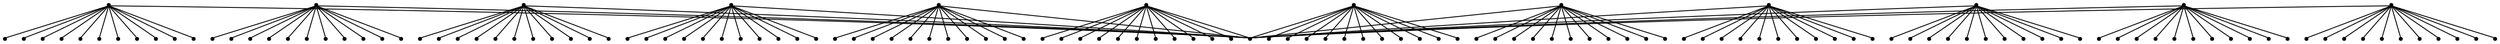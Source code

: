 graph {
  node [shape=point,comment="{\"directed\":false,\"doi\":\"10.1007/978-3-030-92931-2_11\",\"figure\":\"4 (1)\"}"]

  v0 [pos="1423.5934907929804,422.26665274579966"]
  v1 [pos="1412.4291451209242,380.61064519371394"]
  v2 [pos="1393.0968671955723,391.77459968878725"]
  v3 [pos="1465.2500088732063,411.10676785958265"]
  v4 [pos="1434.7577092882013,380.61471480257023"]
  v5 [pos="1381.9284518647833,411.10676785958265"]
  v6 [pos="1412.4291451209242,463.92698425729526"]
  v7 [pos="1434.7535124526335,463.92698425729526"]
  v8 [pos="1454.0899872135535,452.7670993710782"]
  v9 [pos="1454.0899872135535,391.77459968878725"]
  v10 [pos="1393.0968671955723,452.7670993710782"]
  v11 [pos="1465.2542057087744,433.4308615914266"]
  v12 [pos="1226.4537531787264,475.09119310292215"]
  v13 [pos="1423.5934907929804,527.9114095006348"]
  v14 [pos="1434.7535124526335,569.5717410121304"]
  v15 [pos="1393.0968671955723,497.4152868347661"]
  v16 [pos="1465.2500088732063,516.7512702638642"]
  v17 [pos="1465.2542057087744,539.0712943868518"]
  v18 [pos="1454.0899872135535,558.4075321665034"]
  v19 [pos="1381.9284518647833,539.0756183462616"]
  v20 [pos="1434.7577092882013,486.25514759799546"]
  v21 [pos="1412.4291451209242,569.5717410121304"]
  v22 [pos="1454.0899872135535,497.4152868347661"]
  v23 [pos="1412.4291451209242,486.2551475979955"]
  v24 [pos="1393.0968671955723,558.4075321665034"]
  v25 [pos="1370.7683030282951,330.7739607887838"]
  v26 [pos="1412.4333419564923,319.6140759025667"]
  v27 [pos="1381.9326487003514,289.1220228455544"]
  v28 [pos="1359.608281368642,372.43429230027937"]
  v29 [pos="1340.2718066077223,300.2820349070482"]
  v30 [pos="1329.111657771234,341.94223924326707"]
  v31 [pos="1401.268996284436,361.27440741406235"]
  v32 [pos="1401.2649266257033,300.2778381229151"]
  v33 [pos="1359.6082813686423,289.1179532366981"]
  v34 [pos="1381.9326487003514,372.43429230027925"]
  v35 [pos="1329.111657771234,319.6140759025667"]
  v36 [pos="1412.4333419564923,341.94223924326707"]
  v37 [pos="1370.7642333695624,619.4041014576507"]
  v38 [pos="1329.1075881125012,608.24396222088"]
  v39 [pos="1381.9284518647833,661.0601090097364"]
  v40 [pos="1340.2676097721542,649.9042937323757"]
  v41 [pos="1412.4291451209242,630.5680559527241"]
  v42 [pos="1401.2649266257033,649.9042937323757"]
  v43 [pos="1329.103391276933,630.5680559527241"]
  v44 [pos="1381.9284518647833,577.7478395550113"]
  v45 [pos="1359.604084533074,661.0641786185927"]
  v46 [pos="1412.429145120924,608.24396222088"]
  v47 [pos="1359.6040845330742,577.743769946155"]
  v48 [pos="1401.2649266257033,588.9077244412284"]
  v49 [pos="1279.2788137665766,277.95374439107115"]
  v50 [pos="1248.7781205104354,308.4541910163497"]
  v51 [pos="1290.4388354262294,319.6100062937104"]
  v52 [pos="1237.6179716739473,266.79385950485414"]
  v53 [pos="1248.7781205104354,247.46181850933556"]
  v54 [pos="1320.9395286823703,266.79385950485414"]
  v55 [pos="1309.7753101871492,247.46181850933556"]
  v56 [pos="1320.9395286823703,289.1179532366981"]
  v57 [pos="1268.11446809452,236.2976096637086"]
  v58 [pos="1237.6137748383792,289.1179532366981"]
  v59 [pos="1290.4430322617973,236.29760966370873"]
  v60 [pos="1309.7753101871492,308.4541910163497"]
  v61 [pos="1279.2746169310083,672.2243178553633"]
  v62 [pos="1309.7711133515813,702.7245101300882"]
  v63 [pos="1268.1144680945201,713.8846493668589"]
  v64 [pos="1237.6137748383792,661.0641786185927"]
  v65 [pos="1320.9354590236376,661.0641786185927"]
  v66 [pos="1309.7711133515813,641.7281951894946"]
  v67 [pos="1290.4347657674966,713.8846493668589"]
  v68 [pos="1248.7739236748673,702.7245101300882"]
  v69 [pos="1237.609578002811,683.388276324664"]
  v70 [pos="1320.9354590236376,683.388276324664"]
  v71 [pos="1290.4388354262292,630.5723799121338"]
  v72 [pos="1248.7739236748673,641.7322647983509"]
  v73 [pos="1173.6327622496087,277.95794117520427"]
  v74 [pos="1143.1320689934678,308.4541910163497"]
  v75 [pos="1131.9678504982471,266.793859504854"]
  v76 [pos="1131.9678504982471,289.1179532366981"]
  v77 [pos="1204.1292586701816,308.4541910163497"]
  v78 [pos="1162.468543754388,319.6140759025667"]
  v79 [pos="1162.468543754388,236.29760966370873"]
  v80 [pos="1215.28940750667,266.79792911371044"]
  v81 [pos="1184.792911086097,236.2976096637086"]
  v82 [pos="1204.1292586701816,247.46181850933556"]
  v83 [pos="1143.1320689934678,247.46181850933556"]
  v84 [pos="1215.28940750667,289.1179532366981"]
  v85 [pos="1173.6285654140406,672.2243178553633"]
  v86 [pos="1143.1278721579,702.7245101300882"]
  v87 [pos="1184.788714250529,713.8846493668589"]
  v88 [pos="1204.125189011449,702.7245101300882"]
  v89 [pos="1162.468543754388,713.8846493668589"]
  v90 [pos="1162.468543754388,630.568055952724"]
  v91 [pos="1215.28940750667,683.388276324664"]
  v92 [pos="1131.9678504982471,661.0601090097364"]
  v93 [pos="1143.1278721578997,641.7281951894946"]
  v94 [pos="1131.9678504982471,683.388276324664"]
  v95 [pos="1204.1251890114493,641.7281951894946"]
  v96 [pos="1215.28940750667,661.0641786185927"]
  v97 [pos="1082.139076152322,330.77396078878394"]
  v98 [pos="1112.635572572895,300.2778381229151"]
  v99 [pos="1051.6425479375405,361.27847702291865"]
  v100 [pos="1070.978927315834,372.43429230027937"]
  v101 [pos="1040.48246268947,341.94223924326707"]
  v102 [pos="1040.48246268947,319.6100062937104"]
  v103 [pos="1123.799791068116,319.6140759025667"]
  v104 [pos="1051.6425479375403,300.2778381229151"]
  v105 [pos="1070.978927315834,289.1179532366981"]
  v106 [pos="1093.3032946475428,289.1220228455544"]
  v107 [pos="1123.799791068116,341.94223924326707"]
  v108 [pos="1093.3032946475432,372.43429230027937"]
  v109 [pos="1082.139076152322,619.4041014576507"]
  v110 [pos="1040.48246268947,608.2398926120238"]
  v111 [pos="1093.3032946475432,577.7478395550113"]
  v112 [pos="1112.635572572895,649.9002241235194"]
  v113 [pos="1093.2990978119751,661.0601090097364"]
  v114 [pos="1123.799791068116,608.24396222088"]
  v115 [pos="1070.978927315834,577.743769946155"]
  v116 [pos="1051.6425479375405,649.9002241235194"]
  v117 [pos="1123.799791068116,630.5639863438678"]
  v118 [pos="1070.978927315834,661.0601090097364"]
  v119 [pos="1040.4782658539018,630.568055952724"]
  v120 [pos="1051.6425479375403,588.9077244412284"]
  v121 [pos="1029.3181806058312,422.26665274579966"]
  v122 [pos="1059.814677026404,391.77053007993095"]
  v123 [pos="1040.4782658539018,463.92698425729526"]
  v124 [pos="1018.1538985221927,380.6063212343041"]
  v125 [pos="998.8216205968406,391.77053007993095"]
  v126 [pos="1059.814677026404,452.7627754116683"]
  v127 [pos="1070.978927315834,411.1024439001727"]
  v128 [pos="1040.4824626894697,380.61064519371394"]
  v129 [pos="987.657338513202,433.4265376320168"]
  v130 [pos="987.657338513202,411.1024439001727"]
  v131 [pos="1018.1538985221927,463.9269842572952"]
  v132 [pos="998.8216205968406,452.7627754116683"]
  v133 [pos="1029.3181806058312,527.9114095006348"]
  v134 [pos="1059.814677026404,497.41935644362246"]
  v135 [pos="1070.9747304802659,539.0756183462618"]
  v136 [pos="1018.1538985221927,486.2551475979955"]
  v137 [pos="1040.48246268947,486.25947155740533"]
  v138 [pos="998.8216205968406,558.4116017753597"]
  v139 [pos="998.8216205968406,497.41935644362246"]
  v140 [pos="1018.1538985221927,569.5717410121304"]
  v141 [pos="987.657338513202,539.0756183462616"]
  v142 [pos="1059.814677026404,558.4116017753598"]
  v143 [pos="1040.4782658539018,569.5717410121304"]
  v144 [pos="987.657338513202,516.7512702638642"]

  v0 -- v1 [id="-1",pos="1423.5934907929804,422.26665274579966 1412.4291451209242,380.61064519371394 1412.4291451209242,380.61064519371394 1412.4291451209242,380.61064519371394"]
  v0 -- v2 [id="-2",pos="1423.5934907929804,422.26665274579966 1393.0968671955723,391.77459968878725 1393.0968671955723,391.77459968878725 1393.0968671955723,391.77459968878725"]
  v0 -- v3 [id="-3",pos="1423.5934907929804,422.26665274579966 1465.2500088732063,411.10676785958265 1465.2500088732063,411.10676785958265 1465.2500088732063,411.10676785958265"]
  v0 -- v4 [id="-4",pos="1423.5934907929804,422.26665274579966 1434.7577092882013,380.61471480257023 1434.7577092882013,380.61471480257023 1434.7577092882013,380.61471480257023"]
  v0 -- v5 [id="-5",pos="1423.5934907929804,422.26665274579966 1381.9284518647833,411.10676785958265 1381.9284518647833,411.10676785958265 1381.9284518647833,411.10676785958265"]
  v0 -- v6 [id="-6",pos="1423.5934907929804,422.26665274579966 1412.4291451209242,463.92698425729526 1412.4291451209242,463.92698425729526 1412.4291451209242,463.92698425729526"]
  v0 -- v7 [id="-7",pos="1423.5934907929804,422.26665274579966 1434.7535124526335,463.92698425729526 1434.7535124526335,463.92698425729526 1434.7535124526335,463.92698425729526"]
  v0 -- v8 [id="-8",pos="1423.5934907929804,422.26665274579966 1454.0899872135535,452.7670993710782 1454.0899872135535,452.7670993710782 1454.0899872135535,452.7670993710782"]
  v0 -- v9 [id="-9",pos="1423.5934907929804,422.26665274579966 1454.0899872135535,391.77459968878725 1454.0899872135535,391.77459968878725 1454.0899872135535,391.77459968878725"]
  v0 -- v10 [id="-10",pos="1423.5934907929804,422.26665274579966 1393.0968671955723,452.7670993710782 1393.0968671955723,452.7670993710782 1393.0968671955723,452.7670993710782"]
  v0 -- v11 [id="-11",pos="1423.5934907929804,422.26665274579966 1465.2542057087744,433.4308615914266 1465.2542057087744,433.4308615914266 1465.2542057087744,433.4308615914266"]
  v0 -- v12 [id="-12",pos="1423.5934907929804,422.26665274579966 1226.4537531787264,475.09119310292215 1226.4537531787264,475.09119310292215 1226.4537531787264,475.09119310292215"]
  v13 -- v12 [id="-13",pos="1423.5934907929804,527.9114095006348 1226.4537531787264,475.09119310292215 1226.4537531787264,475.09119310292215 1226.4537531787264,475.09119310292215"]
  v13 -- v14 [id="-14",pos="1423.5934907929804,527.9114095006348 1434.7535124526335,569.5717410121304 1434.7535124526335,569.5717410121304 1434.7535124526335,569.5717410121304"]
  v13 -- v15 [id="-15",pos="1423.5934907929804,527.9114095006348 1393.0968671955723,497.4152868347661 1393.0968671955723,497.4152868347661 1393.0968671955723,497.4152868347661"]
  v133 -- v12 [id="-16",pos="1029.3181806058312,527.9114095006348 1226.4537531787264,475.09119310292215 1226.4537531787264,475.09119310292215 1226.4537531787264,475.09119310292215"]
  v133 -- v144 [id="-17",pos="1029.3181806058312,527.9114095006348 987.657338513202,516.7512702638642 987.657338513202,516.7512702638642 987.657338513202,516.7512702638642"]
  v133 -- v143 [id="-18",pos="1029.3181806058312,527.9114095006348 1040.4782658539018,569.5717410121304 1040.4782658539018,569.5717410121304 1040.4782658539018,569.5717410121304"]
  v133 -- v142 [id="-19",pos="1029.3181806058312,527.9114095006348 1059.814677026404,558.4116017753598 1059.814677026404,558.4116017753598 1059.814677026404,558.4116017753598"]
  v133 -- v141 [id="-20",pos="1029.3181806058312,527.9114095006348 987.657338513202,539.0756183462616 987.657338513202,539.0756183462616 987.657338513202,539.0756183462616"]
  v133 -- v140 [id="-21",pos="1029.3181806058312,527.9114095006348 1018.1538985221927,569.5717410121304 1018.1538985221927,569.5717410121304 1018.1538985221927,569.5717410121304"]
  v133 -- v139 [id="-22",pos="1029.3181806058312,527.9114095006348 998.8216205968406,497.41935644362246 998.8216205968406,497.41935644362246 998.8216205968406,497.41935644362246"]
  v133 -- v138 [id="-23",pos="1029.3181806058312,527.9114095006348 998.8216205968406,558.4116017753597 998.8216205968406,558.4116017753597 998.8216205968406,558.4116017753597"]
  v133 -- v137 [id="-24",pos="1029.3181806058312,527.9114095006348 1040.48246268947,486.25947155740533 1040.48246268947,486.25947155740533 1040.48246268947,486.25947155740533"]
  v133 -- v136 [id="-25",pos="1029.3181806058312,527.9114095006348 1018.1538985221927,486.2551475979955 1018.1538985221927,486.2551475979955 1018.1538985221927,486.2551475979955"]
  v133 -- v135 [id="-26",pos="1029.3181806058312,527.9114095006348 1070.9747304802659,539.0756183462618 1070.9747304802659,539.0756183462618 1070.9747304802659,539.0756183462618"]
  v133 -- v134 [id="-27",pos="1029.3181806058312,527.9114095006348 1059.814677026404,497.41935644362246 1059.814677026404,497.41935644362246 1059.814677026404,497.41935644362246"]
  v121 -- v132 [id="-28",pos="1029.3181806058312,422.26665274579966 998.8216205968406,452.7627754116683 998.8216205968406,452.7627754116683 998.8216205968406,452.7627754116683"]
  v121 -- v131 [id="-29",pos="1029.3181806058312,422.26665274579966 1018.1538985221927,463.9269842572952 1018.1538985221927,463.9269842572952 1018.1538985221927,463.9269842572952"]
  v121 -- v130 [id="-30",pos="1029.3181806058312,422.26665274579966 987.657338513202,411.1024439001727 987.657338513202,411.1024439001727 987.657338513202,411.1024439001727"]
  v121 -- v129 [id="-31",pos="1029.3181806058312,422.26665274579966 987.657338513202,433.4265376320168 987.657338513202,433.4265376320168 987.657338513202,433.4265376320168"]
  v121 -- v128 [id="-32",pos="1029.3181806058312,422.26665274579966 1040.4824626894697,380.61064519371394 1040.4824626894697,380.61064519371394 1040.4824626894697,380.61064519371394"]
  v121 -- v127 [id="-33",pos="1029.3181806058312,422.26665274579966 1070.978927315834,411.1024439001727 1070.978927315834,411.1024439001727 1070.978927315834,411.1024439001727"]
  v121 -- v126 [id="-34",pos="1029.3181806058312,422.26665274579966 1059.814677026404,452.7627754116683 1059.814677026404,452.7627754116683 1059.814677026404,452.7627754116683"]
  v121 -- v125 [id="-35",pos="1029.3181806058312,422.26665274579966 998.8216205968406,391.77053007993095 998.8216205968406,391.77053007993095 998.8216205968406,391.77053007993095"]
  v121 -- v12 [id="-36",pos="1029.3181806058312,422.26665274579966 1226.4537531787264,475.09119310292215 1226.4537531787264,475.09119310292215 1226.4537531787264,475.09119310292215"]
  v121 -- v124 [id="-37",pos="1029.3181806058312,422.26665274579966 1018.1538985221927,380.6063212343041 1018.1538985221927,380.6063212343041 1018.1538985221927,380.6063212343041"]
  v121 -- v123 [id="-38",pos="1029.3181806058312,422.26665274579966 1040.4782658539018,463.92698425729526 1040.4782658539018,463.92698425729526 1040.4782658539018,463.92698425729526"]
  v121 -- v122 [id="-39",pos="1029.3181806058312,422.26665274579966 1059.814677026404,391.77053007993095 1059.814677026404,391.77053007993095 1059.814677026404,391.77053007993095"]
  v13 -- v16 [id="-40",pos="1423.5934907929804,527.9114095006348 1465.2500088732063,516.7512702638642 1465.2500088732063,516.7512702638642 1465.2500088732063,516.7512702638642"]
  v13 -- v17 [id="-41",pos="1423.5934907929804,527.9114095006348 1465.2542057087744,539.0712943868518 1465.2542057087744,539.0712943868518 1465.2542057087744,539.0712943868518"]
  v13 -- v18 [id="-42",pos="1423.5934907929804,527.9114095006348 1454.0899872135535,558.4075321665034 1454.0899872135535,558.4075321665034 1454.0899872135535,558.4075321665034"]
  v13 -- v19 [id="-43",pos="1423.5934907929804,527.9114095006348 1381.9284518647833,539.0756183462616 1381.9284518647833,539.0756183462616 1381.9284518647833,539.0756183462616"]
  v13 -- v20 [id="-44",pos="1423.5934907929804,527.9114095006348 1434.7577092882013,486.25514759799546 1434.7577092882013,486.25514759799546 1434.7577092882013,486.25514759799546"]
  v13 -- v21 [id="-45",pos="1423.5934907929804,527.9114095006348 1412.4291451209242,569.5717410121304 1412.4291451209242,569.5717410121304 1412.4291451209242,569.5717410121304"]
  v13 -- v22 [id="-46",pos="1423.5934907929804,527.9114095006348 1454.0899872135535,497.4152868347661 1454.0899872135535,497.4152868347661 1454.0899872135535,497.4152868347661"]
  v13 -- v23 [id="-47",pos="1423.5934907929804,527.9114095006348 1412.4291451209242,486.2551475979955 1412.4291451209242,486.2551475979955 1412.4291451209242,486.2551475979955"]
  v13 -- v24 [id="-48",pos="1423.5934907929804,527.9114095006348 1393.0968671955723,558.4075321665034 1393.0968671955723,558.4075321665034 1393.0968671955723,558.4075321665034"]
  v25 -- v26 [id="-49",pos="1370.7683030282951,330.7739607887838 1412.4333419564923,319.6140759025667 1412.4333419564923,319.6140759025667 1412.4333419564923,319.6140759025667"]
  v25 -- v27 [id="-50",pos="1370.7683030282951,330.7739607887838 1381.9326487003514,289.1220228455544 1381.9326487003514,289.1220228455544 1381.9326487003514,289.1220228455544"]
  v25 -- v28 [id="-51",pos="1370.7683030282951,330.7739607887838 1359.608281368642,372.43429230027937 1359.608281368642,372.43429230027937 1359.608281368642,372.43429230027937"]
  v25 -- v29 [id="-52",pos="1370.7683030282951,330.7739607887838 1340.2718066077223,300.2820349070482 1340.2718066077223,300.2820349070482 1340.2718066077223,300.2820349070482"]
  v25 -- v30 [id="-53",pos="1370.7683030282951,330.7739607887838 1329.111657771234,341.94223924326707 1329.111657771234,341.94223924326707 1329.111657771234,341.94223924326707"]
  v25 -- v31 [id="-54",pos="1370.7683030282951,330.7739607887838 1401.268996284436,361.27440741406235 1401.268996284436,361.27440741406235 1401.268996284436,361.27440741406235"]
  v25 -- v32 [id="-55",pos="1370.7683030282951,330.7739607887838 1401.2649266257033,300.2778381229151 1401.2649266257033,300.2778381229151 1401.2649266257033,300.2778381229151"]
  v25 -- v33 [id="-56",pos="1370.7683030282951,330.7739607887838 1359.6082813686423,289.1179532366981 1359.6082813686423,289.1179532366981 1359.6082813686423,289.1179532366981"]
  v25 -- v34 [id="-57",pos="1370.7683030282951,330.7739607887838 1381.9326487003514,372.43429230027925 1381.9326487003514,372.43429230027925 1381.9326487003514,372.43429230027925"]
  v25 -- v35 [id="-58",pos="1370.7683030282951,330.7739607887838 1329.111657771234,319.6140759025667 1329.111657771234,319.6140759025667 1329.111657771234,319.6140759025667"]
  v25 -- v36 [id="-59",pos="1370.7683030282951,330.7739607887838 1412.4333419564923,341.94223924326707 1412.4333419564923,341.94223924326707 1412.4333419564923,341.94223924326707"]
  v25 -- v12 [id="-60",pos="1370.7683030282951,330.7739607887838 1226.4537531787264,475.09119310292215 1226.4537531787264,475.09119310292215 1226.4537531787264,475.09119310292215"]
  v37 -- v12 [id="-61",pos="1370.7642333695624,619.4041014576507 1226.4537531787264,475.09119310292215 1226.4537531787264,475.09119310292215 1226.4537531787264,475.09119310292215"]
  v109 -- v120 [id="-62",pos="1082.139076152322,619.4041014576507 1051.6425479375403,588.9077244412284 1051.6425479375403,588.9077244412284 1051.6425479375403,588.9077244412284"]
  v109 -- v119 [id="-63",pos="1082.139076152322,619.4041014576507 1040.4782658539018,630.568055952724 1040.4782658539018,630.568055952724 1040.4782658539018,630.568055952724"]
  v109 -- v118 [id="-64",pos="1082.139076152322,619.4041014576507 1070.978927315834,661.0601090097364 1070.978927315834,661.0601090097364 1070.978927315834,661.0601090097364"]
  v109 -- v117 [id="-65",pos="1082.139076152322,619.4041014576507 1123.799791068116,630.5639863438678 1123.799791068116,630.5639863438678 1123.799791068116,630.5639863438678"]
  v109 -- v116 [id="-66",pos="1082.139076152322,619.4041014576507 1051.6425479375405,649.9002241235194 1051.6425479375405,649.9002241235194 1051.6425479375405,649.9002241235194"]
  v109 -- v115 [id="-67",pos="1082.139076152322,619.4041014576507 1070.978927315834,577.743769946155 1070.978927315834,577.743769946155 1070.978927315834,577.743769946155"]
  v109 -- v114 [id="-68",pos="1082.139076152322,619.4041014576507 1123.799791068116,608.24396222088 1123.799791068116,608.24396222088 1123.799791068116,608.24396222088"]
  v109 -- v113 [id="-69",pos="1082.139076152322,619.4041014576507 1093.2990978119751,661.0601090097364 1093.2990978119751,661.0601090097364 1093.2990978119751,661.0601090097364"]
  v109 -- v112 [id="-70",pos="1082.139076152322,619.4041014576507 1112.635572572895,649.9002241235194 1112.635572572895,649.9002241235194 1112.635572572895,649.9002241235194"]
  v109 -- v111 [id="-71",pos="1082.139076152322,619.4041014576507 1093.3032946475432,577.7478395550113 1093.3032946475432,577.7478395550113 1093.3032946475432,577.7478395550113"]
  v109 -- v110 [id="-72",pos="1082.139076152322,619.4041014576507 1040.48246268947,608.2398926120238 1040.48246268947,608.2398926120238 1040.48246268947,608.2398926120238"]
  v109 -- v12 [id="-73",pos="1082.139076152322,619.4041014576507 1226.4537531787264,475.09119310292215 1226.4537531787264,475.09119310292215 1226.4537531787264,475.09119310292215"]
  v97 -- v12 [id="-74",pos="1082.139076152322,330.77396078878394 1226.4537531787264,475.09119310292215 1226.4537531787264,475.09119310292215 1226.4537531787264,475.09119310292215"]
  v37 -- v38 [id="-75",pos="1370.7642333695624,619.4041014576507 1329.1075881125012,608.24396222088 1329.1075881125012,608.24396222088 1329.1075881125012,608.24396222088"]
  v37 -- v39 [id="-76",pos="1370.7642333695624,619.4041014576507 1381.9284518647833,661.0601090097364 1381.9284518647833,661.0601090097364 1381.9284518647833,661.0601090097364"]
  v37 -- v40 [id="-77",pos="1370.7642333695624,619.4041014576507 1340.2676097721542,649.9042937323757 1340.2676097721542,649.9042937323757 1340.2676097721542,649.9042937323757"]
  v37 -- v41 [id="-78",pos="1370.7642333695624,619.4041014576507 1412.4291451209242,630.5680559527241 1412.4291451209242,630.5680559527241 1412.4291451209242,630.5680559527241"]
  v97 -- v108 [id="-79",pos="1082.139076152322,330.77396078878394 1093.3032946475432,372.43429230027937 1093.3032946475432,372.43429230027937 1093.3032946475432,372.43429230027937"]
  v97 -- v107 [id="-80",pos="1082.139076152322,330.77396078878394 1123.799791068116,341.94223924326707 1123.799791068116,341.94223924326707 1123.799791068116,341.94223924326707"]
  v97 -- v106 [id="-81",pos="1082.139076152322,330.77396078878394 1093.3032946475428,289.1220228455544 1093.3032946475428,289.1220228455544 1093.3032946475428,289.1220228455544"]
  v97 -- v105 [id="-82",pos="1082.139076152322,330.77396078878394 1070.978927315834,289.1179532366981 1070.978927315834,289.1179532366981 1070.978927315834,289.1179532366981"]
  v97 -- v104 [id="-83",pos="1082.139076152322,330.77396078878394 1051.6425479375403,300.2778381229151 1051.6425479375403,300.2778381229151 1051.6425479375403,300.2778381229151"]
  v97 -- v103 [id="-84",pos="1082.139076152322,330.77396078878394 1123.799791068116,319.6140759025667 1123.799791068116,319.6140759025667 1123.799791068116,319.6140759025667"]
  v97 -- v102 [id="-85",pos="1082.139076152322,330.77396078878394 1040.48246268947,319.6100062937104 1040.48246268947,319.6100062937104 1040.48246268947,319.6100062937104"]
  v97 -- v101 [id="-86",pos="1082.139076152322,330.77396078878394 1040.48246268947,341.94223924326707 1040.48246268947,341.94223924326707 1040.48246268947,341.94223924326707"]
  v97 -- v100 [id="-87",pos="1082.139076152322,330.77396078878394 1070.978927315834,372.43429230027937 1070.978927315834,372.43429230027937 1070.978927315834,372.43429230027937"]
  v97 -- v99 [id="-88",pos="1082.139076152322,330.77396078878394 1051.6425479375405,361.27847702291865 1051.6425479375405,361.27847702291865 1051.6425479375405,361.27847702291865"]
  v97 -- v98 [id="-89",pos="1082.139076152322,330.77396078878394 1112.635572572895,300.2778381229151 1112.635572572895,300.2778381229151 1112.635572572895,300.2778381229151"]
  v37 -- v42 [id="-90",pos="1370.7642333695624,619.4041014576507 1401.2649266257033,649.9042937323757 1401.2649266257033,649.9042937323757 1401.2649266257033,649.9042937323757"]
  v37 -- v43 [id="-91",pos="1370.7642333695624,619.4041014576507 1329.103391276933,630.5680559527241 1329.103391276933,630.5680559527241 1329.103391276933,630.5680559527241"]
  v37 -- v44 [id="-92",pos="1370.7642333695624,619.4041014576507 1381.9284518647833,577.7478395550113 1381.9284518647833,577.7478395550113 1381.9284518647833,577.7478395550113"]
  v37 -- v45 [id="-93",pos="1370.7642333695624,619.4041014576507 1359.604084533074,661.0641786185927 1359.604084533074,661.0641786185927 1359.604084533074,661.0641786185927"]
  v37 -- v46 [id="-94",pos="1370.7642333695624,619.4041014576507 1412.429145120924,608.24396222088 1412.429145120924,608.24396222088 1412.429145120924,608.24396222088"]
  v37 -- v47 [id="-95",pos="1370.7642333695624,619.4041014576507 1359.6040845330742,577.743769946155 1359.6040845330742,577.743769946155 1359.6040845330742,577.743769946155"]
  v37 -- v48 [id="-96",pos="1370.7642333695624,619.4041014576507 1401.2649266257033,588.9077244412284 1401.2649266257033,588.9077244412284 1401.2649266257033,588.9077244412284"]
  v49 -- v50 [id="-97",pos="1279.2788137665766,277.95374439107115 1248.7781205104354,308.4541910163497 1248.7781205104354,308.4541910163497 1248.7781205104354,308.4541910163497"]
  v49 -- v51 [id="-98",pos="1279.2788137665766,277.95374439107115 1290.4388354262294,319.6100062937104 1290.4388354262294,319.6100062937104 1290.4388354262294,319.6100062937104"]
  v49 -- v52 [id="-99",pos="1279.2788137665766,277.95374439107115 1237.6179716739473,266.79385950485414 1237.6179716739473,266.79385950485414 1237.6179716739473,266.79385950485414"]
  v49 -- v53 [id="-100",pos="1279.2788137665766,277.95374439107115 1248.7781205104354,247.46181850933556 1248.7781205104354,247.46181850933556 1248.7781205104354,247.46181850933556"]
  v49 -- v54 [id="-101",pos="1279.2788137665766,277.95374439107115 1320.9395286823703,266.79385950485414 1320.9395286823703,266.79385950485414 1320.9395286823703,266.79385950485414"]
  v49 -- v55 [id="-102",pos="1279.2788137665766,277.95374439107115 1309.7753101871492,247.46181850933556 1309.7753101871492,247.46181850933556 1309.7753101871492,247.46181850933556"]
  v49 -- v56 [id="-103",pos="1279.2788137665766,277.95374439107115 1320.9395286823703,289.1179532366981 1320.9395286823703,289.1179532366981 1320.9395286823703,289.1179532366981"]
  v49 -- v57 [id="-104",pos="1279.2788137665766,277.95374439107115 1268.11446809452,236.2976096637086 1268.11446809452,236.2976096637086 1268.11446809452,236.2976096637086"]
  v49 -- v58 [id="-105",pos="1279.2788137665766,277.95374439107115 1237.6137748383792,289.1179532366981 1237.6137748383792,289.1179532366981 1237.6137748383792,289.1179532366981"]
  v49 -- v59 [id="-106",pos="1279.2788137665766,277.95374439107115 1290.4430322617973,236.29760966370873 1290.4430322617973,236.29760966370873 1290.4430322617973,236.29760966370873"]
  v49 -- v60 [id="-107",pos="1279.2788137665766,277.95374439107115 1309.7753101871492,308.4541910163497 1309.7753101871492,308.4541910163497 1309.7753101871492,308.4541910163497"]
  v49 -- v12 [id="-108",pos="1279.2788137665766,277.95374439107115 1226.4537531787264,475.09119310292215 1226.4537531787264,475.09119310292215 1226.4537531787264,475.09119310292215"]
  v61 -- v12 [id="-109",pos="1279.2746169310083,672.2243178553633 1226.4537531787264,475.09119310292215 1226.4537531787264,475.09119310292215 1226.4537531787264,475.09119310292215"]
  v61 -- v62 [id="-110",pos="1279.2746169310083,672.2243178553633 1309.7711133515813,702.7245101300882 1309.7711133515813,702.7245101300882 1309.7711133515813,702.7245101300882"]
  v61 -- v63 [id="-111",pos="1279.2746169310083,672.2243178553633 1268.1144680945201,713.8846493668589 1268.1144680945201,713.8846493668589 1268.1144680945201,713.8846493668589"]
  v61 -- v64 [id="-112",pos="1279.2746169310083,672.2243178553633 1237.6137748383792,661.0641786185927 1237.6137748383792,661.0641786185927 1237.6137748383792,661.0641786185927"]
  v61 -- v65 [id="-113",pos="1279.2746169310083,672.2243178553633 1320.9354590236376,661.0641786185927 1320.9354590236376,661.0641786185927 1320.9354590236376,661.0641786185927"]
  v61 -- v66 [id="-114",pos="1279.2746169310083,672.2243178553633 1309.7711133515813,641.7281951894946 1309.7711133515813,641.7281951894946 1309.7711133515813,641.7281951894946"]
  v61 -- v67 [id="-115",pos="1279.2746169310083,672.2243178553633 1290.4347657674966,713.8846493668589 1290.4347657674966,713.8846493668589 1290.4347657674966,713.8846493668589"]
  v61 -- v68 [id="-116",pos="1279.2746169310083,672.2243178553633 1248.7739236748673,702.7245101300882 1248.7739236748673,702.7245101300882 1248.7739236748673,702.7245101300882"]
  v61 -- v69 [id="-117",pos="1279.2746169310083,672.2243178553633 1237.609578002811,683.388276324664 1237.609578002811,683.388276324664 1237.609578002811,683.388276324664"]
  v61 -- v70 [id="-118",pos="1279.2746169310083,672.2243178553633 1320.9354590236376,683.388276324664 1320.9354590236376,683.388276324664 1320.9354590236376,683.388276324664"]
  v61 -- v71 [id="-119",pos="1279.2746169310083,672.2243178553633 1290.4388354262292,630.5723799121338 1290.4388354262292,630.5723799121338 1290.4388354262292,630.5723799121338"]
  v61 -- v72 [id="-120",pos="1279.2746169310083,672.2243178553633 1248.7739236748673,641.7322647983509 1248.7739236748673,641.7322647983509 1248.7739236748673,641.7322647983509"]
  v73 -- v74 [id="-121",pos="1173.6327622496087,277.95794117520427 1143.1320689934678,308.4541910163497 1143.1320689934678,308.4541910163497 1143.1320689934678,308.4541910163497"]
  v73 -- v75 [id="-122",pos="1173.6327622496087,277.95794117520427 1131.9678504982471,266.793859504854 1131.9678504982471,266.793859504854 1131.9678504982471,266.793859504854"]
  v73 -- v76 [id="-123",pos="1173.6327622496087,277.95794117520427 1131.9678504982471,289.1179532366981 1131.9678504982471,289.1179532366981 1131.9678504982471,289.1179532366981"]
  v73 -- v77 [id="-124",pos="1173.6327622496087,277.95794117520427 1204.1292586701816,308.4541910163497 1204.1292586701816,308.4541910163497 1204.1292586701816,308.4541910163497"]
  v73 -- v78 [id="-125",pos="1173.6327622496087,277.95794117520427 1162.468543754388,319.6140759025667 1162.468543754388,319.6140759025667 1162.468543754388,319.6140759025667"]
  v73 -- v79 [id="-126",pos="1173.6327622496087,277.95794117520427 1162.468543754388,236.29760966370873 1162.468543754388,236.29760966370873 1162.468543754388,236.29760966370873"]
  v73 -- v80 [id="-127",pos="1173.6327622496087,277.95794117520427 1215.28940750667,266.79792911371044 1215.28940750667,266.79792911371044 1215.28940750667,266.79792911371044"]
  v73 -- v81 [id="-128",pos="1173.6327622496087,277.95794117520427 1184.792911086097,236.2976096637086 1184.792911086097,236.2976096637086 1184.792911086097,236.2976096637086"]
  v73 -- v82 [id="-129",pos="1173.6327622496087,277.95794117520427 1204.1292586701816,247.46181850933556 1204.1292586701816,247.46181850933556 1204.1292586701816,247.46181850933556"]
  v73 -- v83 [id="-130",pos="1173.6327622496087,277.95794117520427 1143.1320689934678,247.46181850933556 1143.1320689934678,247.46181850933556 1143.1320689934678,247.46181850933556"]
  v73 -- v84 [id="-131",pos="1173.6327622496087,277.95794117520427 1215.28940750667,289.1179532366981 1215.28940750667,289.1179532366981 1215.28940750667,289.1179532366981"]
  v73 -- v12 [id="-132",pos="1173.6327622496087,277.95794117520427 1226.4537531787264,475.09119310292215 1226.4537531787264,475.09119310292215 1226.4537531787264,475.09119310292215"]
  v85 -- v12 [id="-133",pos="1173.6285654140406,672.2243178553633 1226.4537531787264,475.09119310292215 1226.4537531787264,475.09119310292215 1226.4537531787264,475.09119310292215"]
  v85 -- v86 [id="-134",pos="1173.6285654140406,672.2243178553633 1143.1278721579,702.7245101300882 1143.1278721579,702.7245101300882 1143.1278721579,702.7245101300882"]
  v85 -- v87 [id="-135",pos="1173.6285654140406,672.2243178553633 1184.788714250529,713.8846493668589 1184.788714250529,713.8846493668589 1184.788714250529,713.8846493668589"]
  v85 -- v88 [id="-136",pos="1173.6285654140406,672.2243178553633 1204.125189011449,702.7245101300882 1204.125189011449,702.7245101300882 1204.125189011449,702.7245101300882"]
  v85 -- v89 [id="-137",pos="1173.6285654140406,672.2243178553633 1162.468543754388,713.8846493668589 1162.468543754388,713.8846493668589 1162.468543754388,713.8846493668589"]
  v85 -- v90 [id="-138",pos="1173.6285654140406,672.2243178553633 1162.468543754388,630.568055952724 1162.468543754388,630.568055952724 1162.468543754388,630.568055952724"]
  v85 -- v91 [id="-139",pos="1173.6285654140406,672.2243178553633 1215.28940750667,683.388276324664 1215.28940750667,683.388276324664 1215.28940750667,683.388276324664"]
  v85 -- v92 [id="-140",pos="1173.6285654140406,672.2243178553633 1131.9678504982471,661.0601090097364 1131.9678504982471,661.0601090097364 1131.9678504982471,661.0601090097364"]
  v85 -- v93 [id="-141",pos="1173.6285654140406,672.2243178553633 1143.1278721578997,641.7281951894946 1143.1278721578997,641.7281951894946 1143.1278721578997,641.7281951894946"]
  v85 -- v94 [id="-142",pos="1173.6285654140406,672.2243178553633 1131.9678504982471,683.388276324664 1131.9678504982471,683.388276324664 1131.9678504982471,683.388276324664"]
  v85 -- v95 [id="-143",pos="1173.6285654140406,672.2243178553633 1204.1251890114493,641.7281951894946 1204.1251890114493,641.7281951894946 1204.1251890114493,641.7281951894946"]
  v85 -- v96 [id="-144",pos="1173.6285654140406,672.2243178553633 1215.28940750667,661.0641786185927 1215.28940750667,661.0641786185927 1215.28940750667,661.0641786185927"]
}